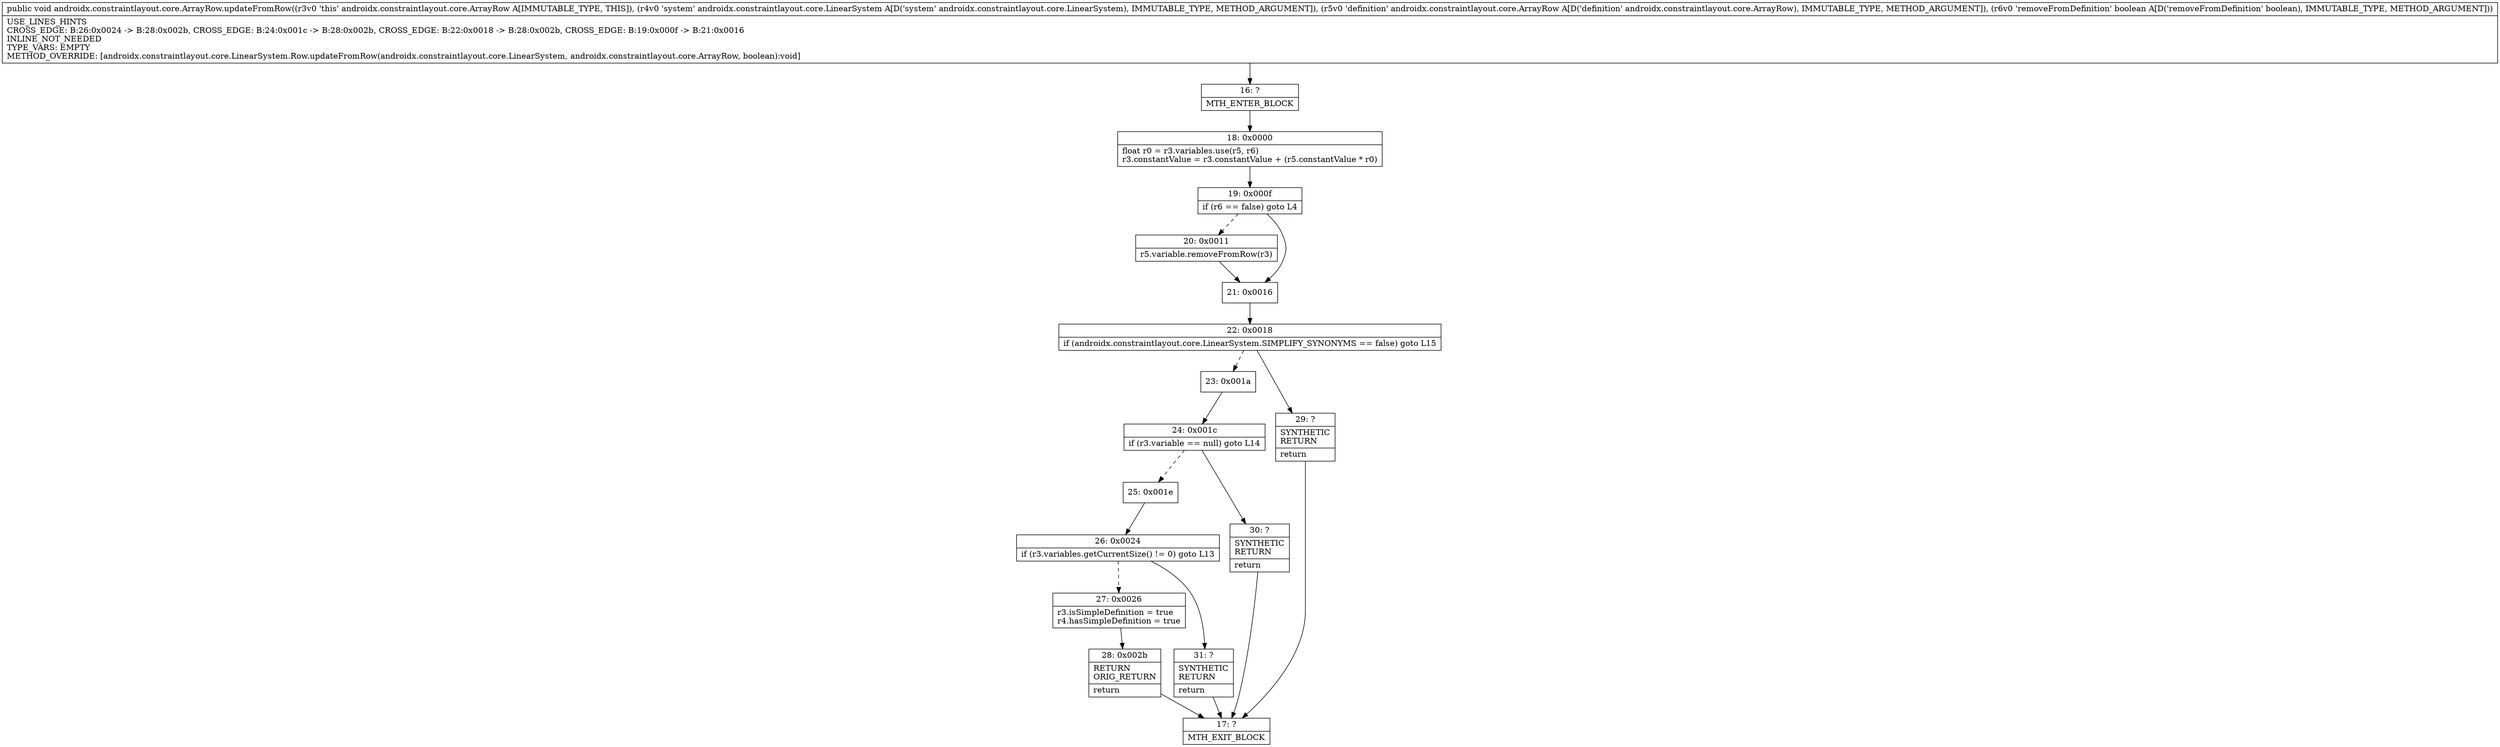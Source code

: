 digraph "CFG forandroidx.constraintlayout.core.ArrayRow.updateFromRow(Landroidx\/constraintlayout\/core\/LinearSystem;Landroidx\/constraintlayout\/core\/ArrayRow;Z)V" {
Node_16 [shape=record,label="{16\:\ ?|MTH_ENTER_BLOCK\l}"];
Node_18 [shape=record,label="{18\:\ 0x0000|float r0 = r3.variables.use(r5, r6)\lr3.constantValue = r3.constantValue + (r5.constantValue * r0)\l}"];
Node_19 [shape=record,label="{19\:\ 0x000f|if (r6 == false) goto L4\l}"];
Node_20 [shape=record,label="{20\:\ 0x0011|r5.variable.removeFromRow(r3)\l}"];
Node_21 [shape=record,label="{21\:\ 0x0016}"];
Node_22 [shape=record,label="{22\:\ 0x0018|if (androidx.constraintlayout.core.LinearSystem.SIMPLIFY_SYNONYMS == false) goto L15\l}"];
Node_23 [shape=record,label="{23\:\ 0x001a}"];
Node_24 [shape=record,label="{24\:\ 0x001c|if (r3.variable == null) goto L14\l}"];
Node_25 [shape=record,label="{25\:\ 0x001e}"];
Node_26 [shape=record,label="{26\:\ 0x0024|if (r3.variables.getCurrentSize() != 0) goto L13\l}"];
Node_27 [shape=record,label="{27\:\ 0x0026|r3.isSimpleDefinition = true\lr4.hasSimpleDefinition = true\l}"];
Node_28 [shape=record,label="{28\:\ 0x002b|RETURN\lORIG_RETURN\l|return\l}"];
Node_17 [shape=record,label="{17\:\ ?|MTH_EXIT_BLOCK\l}"];
Node_31 [shape=record,label="{31\:\ ?|SYNTHETIC\lRETURN\l|return\l}"];
Node_30 [shape=record,label="{30\:\ ?|SYNTHETIC\lRETURN\l|return\l}"];
Node_29 [shape=record,label="{29\:\ ?|SYNTHETIC\lRETURN\l|return\l}"];
MethodNode[shape=record,label="{public void androidx.constraintlayout.core.ArrayRow.updateFromRow((r3v0 'this' androidx.constraintlayout.core.ArrayRow A[IMMUTABLE_TYPE, THIS]), (r4v0 'system' androidx.constraintlayout.core.LinearSystem A[D('system' androidx.constraintlayout.core.LinearSystem), IMMUTABLE_TYPE, METHOD_ARGUMENT]), (r5v0 'definition' androidx.constraintlayout.core.ArrayRow A[D('definition' androidx.constraintlayout.core.ArrayRow), IMMUTABLE_TYPE, METHOD_ARGUMENT]), (r6v0 'removeFromDefinition' boolean A[D('removeFromDefinition' boolean), IMMUTABLE_TYPE, METHOD_ARGUMENT]))  | USE_LINES_HINTS\lCROSS_EDGE: B:26:0x0024 \-\> B:28:0x002b, CROSS_EDGE: B:24:0x001c \-\> B:28:0x002b, CROSS_EDGE: B:22:0x0018 \-\> B:28:0x002b, CROSS_EDGE: B:19:0x000f \-\> B:21:0x0016\lINLINE_NOT_NEEDED\lTYPE_VARS: EMPTY\lMETHOD_OVERRIDE: [androidx.constraintlayout.core.LinearSystem.Row.updateFromRow(androidx.constraintlayout.core.LinearSystem, androidx.constraintlayout.core.ArrayRow, boolean):void]\l}"];
MethodNode -> Node_16;Node_16 -> Node_18;
Node_18 -> Node_19;
Node_19 -> Node_20[style=dashed];
Node_19 -> Node_21;
Node_20 -> Node_21;
Node_21 -> Node_22;
Node_22 -> Node_23[style=dashed];
Node_22 -> Node_29;
Node_23 -> Node_24;
Node_24 -> Node_25[style=dashed];
Node_24 -> Node_30;
Node_25 -> Node_26;
Node_26 -> Node_27[style=dashed];
Node_26 -> Node_31;
Node_27 -> Node_28;
Node_28 -> Node_17;
Node_31 -> Node_17;
Node_30 -> Node_17;
Node_29 -> Node_17;
}

